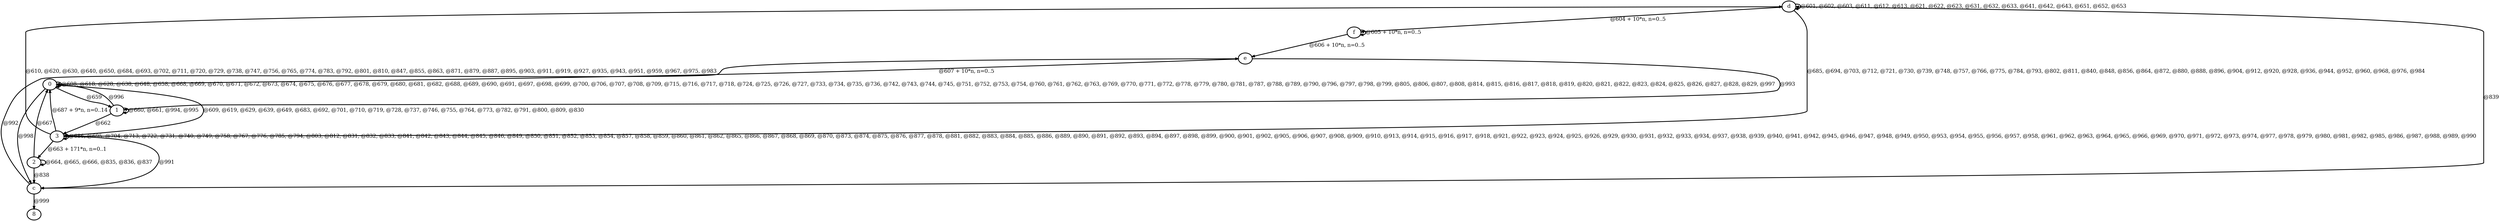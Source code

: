 digraph G {
        node [style=rounded, penwidth=3, fontsize=20, shape=oval];
        "d" -> "d" [label="@601, @602, @603, @611, @612, @613, @621, @622, @623, @631, @632, @633, @641, @642, @643, @651, @652, @653", color=black,arrowsize=1,style=bold,penwidth=3,fontsize=20];
"d" -> "f" [label="@604 + 10*n, n=0..5", color=black,arrowsize=1,style=bold,penwidth=3,fontsize=20];
"f" -> "f" [label="@605 + 10*n, n=0..5", color=black,arrowsize=1,style=bold,penwidth=3,fontsize=20];
"f" -> "e" [label="@606 + 10*n, n=0..5", color=black,arrowsize=1,style=bold,penwidth=3,fontsize=20];
"e" -> "0" [label="@607 + 10*n, n=0..5", color=black,arrowsize=1,style=bold,penwidth=3,fontsize=20];
"0" -> "0" [label="@608, @618, @628, @638, @648, @658, @668, @669, @670, @671, @672, @673, @674, @675, @676, @677, @678, @679, @680, @681, @682, @688, @689, @690, @691, @697, @698, @699, @700, @706, @707, @708, @709, @715, @716, @717, @718, @724, @725, @726, @727, @733, @734, @735, @736, @742, @743, @744, @745, @751, @752, @753, @754, @760, @761, @762, @763, @769, @770, @771, @772, @778, @779, @780, @781, @787, @788, @789, @790, @796, @797, @798, @799, @805, @806, @807, @808, @814, @815, @816, @817, @818, @819, @820, @821, @822, @823, @824, @825, @826, @827, @828, @829, @997", color=black,arrowsize=1,style=bold,penwidth=3,fontsize=20];
"0" -> "3" [label="@609, @619, @629, @639, @649, @683, @692, @701, @710, @719, @728, @737, @746, @755, @764, @773, @782, @791, @800, @809, @830", color=black,arrowsize=1,style=bold,penwidth=3,fontsize=20];
"3" -> "d" [label="@610, @620, @630, @640, @650, @684, @693, @702, @711, @720, @729, @738, @747, @756, @765, @774, @783, @792, @801, @810, @847, @855, @863, @871, @879, @887, @895, @903, @911, @919, @927, @935, @943, @951, @959, @967, @975, @983", color=black,arrowsize=1,style=bold,penwidth=3,fontsize=20];
"0" -> "1" [label="@659", color=black,arrowsize=1,style=bold,penwidth=3,fontsize=20];
"1" -> "1" [label="@660, @661, @994, @995", color=black,arrowsize=1,style=bold,penwidth=3,fontsize=20];
"1" -> "3" [label="@662", color=black,arrowsize=1,style=bold,penwidth=3,fontsize=20];
"3" -> "2" [label="@663 + 171*n, n=0..1", color=black,arrowsize=1,style=bold,penwidth=3,fontsize=20];
"2" -> "2" [label="@664, @665, @666, @835, @836, @837", color=black,arrowsize=1,style=bold,penwidth=3,fontsize=20];
"2" -> "0" [label="@667", color=black,arrowsize=1,style=bold,penwidth=3,fontsize=20];
"d" -> "3" [label="@685, @694, @703, @712, @721, @730, @739, @748, @757, @766, @775, @784, @793, @802, @811, @840, @848, @856, @864, @872, @880, @888, @896, @904, @912, @920, @928, @936, @944, @952, @960, @968, @976, @984", color=black,arrowsize=1,style=bold,penwidth=3,fontsize=20];
"3" -> "3" [label="@686, @695, @704, @713, @722, @731, @740, @749, @758, @767, @776, @785, @794, @803, @812, @831, @832, @833, @841, @842, @843, @844, @845, @846, @849, @850, @851, @852, @853, @854, @857, @858, @859, @860, @861, @862, @865, @866, @867, @868, @869, @870, @873, @874, @875, @876, @877, @878, @881, @882, @883, @884, @885, @886, @889, @890, @891, @892, @893, @894, @897, @898, @899, @900, @901, @902, @905, @906, @907, @908, @909, @910, @913, @914, @915, @916, @917, @918, @921, @922, @923, @924, @925, @926, @929, @930, @931, @932, @933, @934, @937, @938, @939, @940, @941, @942, @945, @946, @947, @948, @949, @950, @953, @954, @955, @956, @957, @958, @961, @962, @963, @964, @965, @966, @969, @970, @971, @972, @973, @974, @977, @978, @979, @980, @981, @982, @985, @986, @987, @988, @989, @990", color=black,arrowsize=1,style=bold,penwidth=3,fontsize=20];
"3" -> "0" [label="@687 + 9*n, n=0..14", color=black,arrowsize=1,style=bold,penwidth=3,fontsize=20];
"2" -> "c" [label="@838", color=black,arrowsize=1,style=bold,penwidth=3,fontsize=20];
"c" -> "d" [label="@839", color=black,arrowsize=1,style=bold,penwidth=3,fontsize=20];
"3" -> "c" [label="@991", color=black,arrowsize=1,style=bold,penwidth=3,fontsize=20];
"c" -> "e" [label="@992", color=black,arrowsize=1,style=bold,penwidth=3,fontsize=20];
"e" -> "1" [label="@993", color=black,arrowsize=1,style=bold,penwidth=3,fontsize=20];
"1" -> "0" [label="@996", color=black,arrowsize=1,style=bold,penwidth=3,fontsize=20];
"0" -> "c" [label="@998", color=black,arrowsize=1,style=bold,penwidth=3,fontsize=20];
"c" -> "8" [label="@999", color=black,arrowsize=1,style=bold,penwidth=3,fontsize=20];
}
